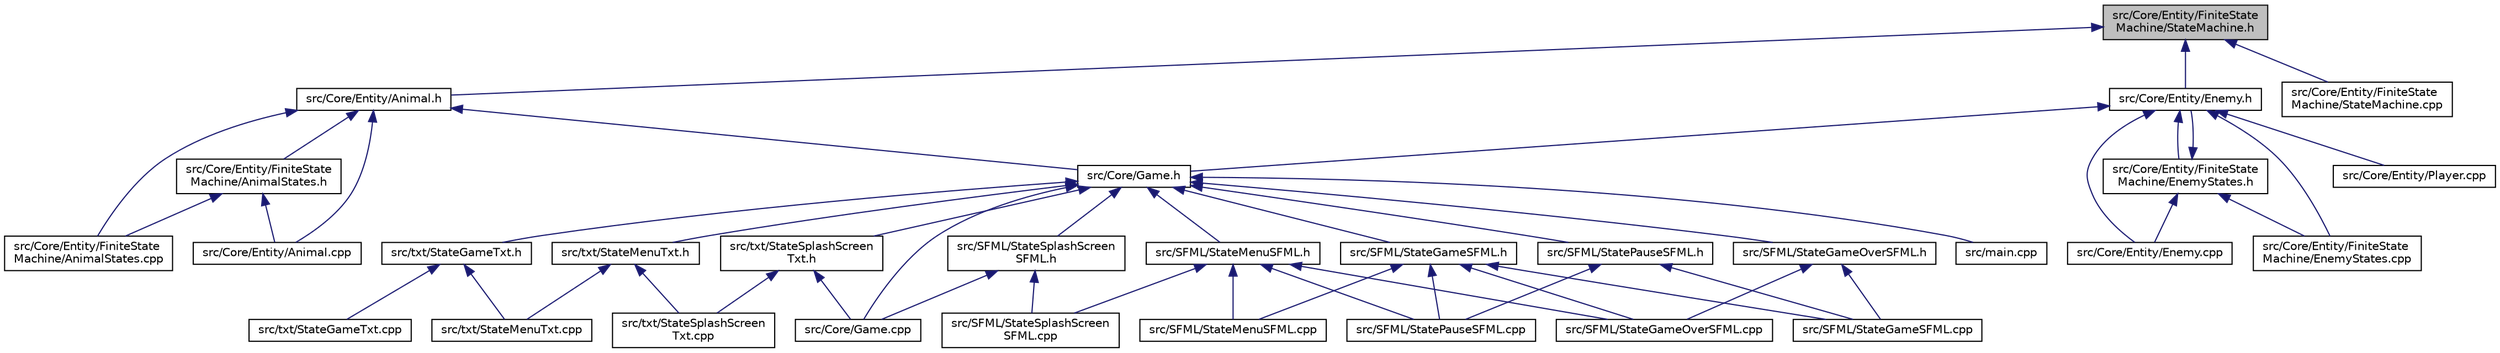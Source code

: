 digraph "src/Core/Entity/FiniteStateMachine/StateMachine.h"
{
 // LATEX_PDF_SIZE
  bgcolor="transparent";
  edge [fontname="Helvetica",fontsize="10",labelfontname="Helvetica",labelfontsize="10"];
  node [fontname="Helvetica",fontsize="10",shape=record];
  Node1 [label="src/Core/Entity/FiniteState\lMachine/StateMachine.h",height=0.2,width=0.4,color="black", fillcolor="grey75", style="filled", fontcolor="black",tooltip=" "];
  Node1 -> Node2 [dir="back",color="midnightblue",fontsize="10",style="solid",fontname="Helvetica"];
  Node2 [label="src/Core/Entity/Animal.h",height=0.2,width=0.4,color="black",URL="$Animal_8h.html",tooltip=" "];
  Node2 -> Node3 [dir="back",color="midnightblue",fontsize="10",style="solid",fontname="Helvetica"];
  Node3 [label="src/Core/Entity/Animal.cpp",height=0.2,width=0.4,color="black",URL="$Animal_8cpp.html",tooltip=" "];
  Node2 -> Node4 [dir="back",color="midnightblue",fontsize="10",style="solid",fontname="Helvetica"];
  Node4 [label="src/Core/Entity/FiniteState\lMachine/AnimalStates.cpp",height=0.2,width=0.4,color="black",URL="$AnimalStates_8cpp.html",tooltip=" "];
  Node2 -> Node5 [dir="back",color="midnightblue",fontsize="10",style="solid",fontname="Helvetica"];
  Node5 [label="src/Core/Entity/FiniteState\lMachine/AnimalStates.h",height=0.2,width=0.4,color="black",URL="$AnimalStates_8h.html",tooltip=" "];
  Node5 -> Node3 [dir="back",color="midnightblue",fontsize="10",style="solid",fontname="Helvetica"];
  Node5 -> Node4 [dir="back",color="midnightblue",fontsize="10",style="solid",fontname="Helvetica"];
  Node2 -> Node6 [dir="back",color="midnightblue",fontsize="10",style="solid",fontname="Helvetica"];
  Node6 [label="src/Core/Game.h",height=0.2,width=0.4,color="black",URL="$Game_8h.html",tooltip=" "];
  Node6 -> Node7 [dir="back",color="midnightblue",fontsize="10",style="solid",fontname="Helvetica"];
  Node7 [label="src/Core/Game.cpp",height=0.2,width=0.4,color="black",URL="$Game_8cpp.html",tooltip=" "];
  Node6 -> Node8 [dir="back",color="midnightblue",fontsize="10",style="solid",fontname="Helvetica"];
  Node8 [label="src/main.cpp",height=0.2,width=0.4,color="black",URL="$main_8cpp.html",tooltip=" "];
  Node6 -> Node9 [dir="back",color="midnightblue",fontsize="10",style="solid",fontname="Helvetica"];
  Node9 [label="src/SFML/StateGameOverSFML.h",height=0.2,width=0.4,color="black",URL="$StateGameOverSFML_8h.html",tooltip=" "];
  Node9 -> Node10 [dir="back",color="midnightblue",fontsize="10",style="solid",fontname="Helvetica"];
  Node10 [label="src/SFML/StateGameOverSFML.cpp",height=0.2,width=0.4,color="black",URL="$StateGameOverSFML_8cpp.html",tooltip=" "];
  Node9 -> Node11 [dir="back",color="midnightblue",fontsize="10",style="solid",fontname="Helvetica"];
  Node11 [label="src/SFML/StateGameSFML.cpp",height=0.2,width=0.4,color="black",URL="$StateGameSFML_8cpp.html",tooltip=" "];
  Node6 -> Node12 [dir="back",color="midnightblue",fontsize="10",style="solid",fontname="Helvetica"];
  Node12 [label="src/SFML/StateGameSFML.h",height=0.2,width=0.4,color="black",URL="$StateGameSFML_8h.html",tooltip=" "];
  Node12 -> Node10 [dir="back",color="midnightblue",fontsize="10",style="solid",fontname="Helvetica"];
  Node12 -> Node11 [dir="back",color="midnightblue",fontsize="10",style="solid",fontname="Helvetica"];
  Node12 -> Node13 [dir="back",color="midnightblue",fontsize="10",style="solid",fontname="Helvetica"];
  Node13 [label="src/SFML/StateMenuSFML.cpp",height=0.2,width=0.4,color="black",URL="$StateMenuSFML_8cpp.html",tooltip=" "];
  Node12 -> Node14 [dir="back",color="midnightblue",fontsize="10",style="solid",fontname="Helvetica"];
  Node14 [label="src/SFML/StatePauseSFML.cpp",height=0.2,width=0.4,color="black",URL="$StatePauseSFML_8cpp.html",tooltip=" "];
  Node6 -> Node15 [dir="back",color="midnightblue",fontsize="10",style="solid",fontname="Helvetica"];
  Node15 [label="src/SFML/StateMenuSFML.h",height=0.2,width=0.4,color="black",URL="$StateMenuSFML_8h.html",tooltip=" "];
  Node15 -> Node10 [dir="back",color="midnightblue",fontsize="10",style="solid",fontname="Helvetica"];
  Node15 -> Node13 [dir="back",color="midnightblue",fontsize="10",style="solid",fontname="Helvetica"];
  Node15 -> Node14 [dir="back",color="midnightblue",fontsize="10",style="solid",fontname="Helvetica"];
  Node15 -> Node16 [dir="back",color="midnightblue",fontsize="10",style="solid",fontname="Helvetica"];
  Node16 [label="src/SFML/StateSplashScreen\lSFML.cpp",height=0.2,width=0.4,color="black",URL="$StateSplashScreenSFML_8cpp.html",tooltip=" "];
  Node6 -> Node17 [dir="back",color="midnightblue",fontsize="10",style="solid",fontname="Helvetica"];
  Node17 [label="src/SFML/StatePauseSFML.h",height=0.2,width=0.4,color="black",URL="$StatePauseSFML_8h.html",tooltip=" "];
  Node17 -> Node11 [dir="back",color="midnightblue",fontsize="10",style="solid",fontname="Helvetica"];
  Node17 -> Node14 [dir="back",color="midnightblue",fontsize="10",style="solid",fontname="Helvetica"];
  Node6 -> Node18 [dir="back",color="midnightblue",fontsize="10",style="solid",fontname="Helvetica"];
  Node18 [label="src/SFML/StateSplashScreen\lSFML.h",height=0.2,width=0.4,color="black",URL="$StateSplashScreenSFML_8h.html",tooltip=" "];
  Node18 -> Node7 [dir="back",color="midnightblue",fontsize="10",style="solid",fontname="Helvetica"];
  Node18 -> Node16 [dir="back",color="midnightblue",fontsize="10",style="solid",fontname="Helvetica"];
  Node6 -> Node19 [dir="back",color="midnightblue",fontsize="10",style="solid",fontname="Helvetica"];
  Node19 [label="src/txt/StateGameTxt.h",height=0.2,width=0.4,color="black",URL="$StateGameTxt_8h.html",tooltip=" "];
  Node19 -> Node20 [dir="back",color="midnightblue",fontsize="10",style="solid",fontname="Helvetica"];
  Node20 [label="src/txt/StateGameTxt.cpp",height=0.2,width=0.4,color="black",URL="$StateGameTxt_8cpp.html",tooltip=" "];
  Node19 -> Node21 [dir="back",color="midnightblue",fontsize="10",style="solid",fontname="Helvetica"];
  Node21 [label="src/txt/StateMenuTxt.cpp",height=0.2,width=0.4,color="black",URL="$StateMenuTxt_8cpp.html",tooltip=" "];
  Node6 -> Node22 [dir="back",color="midnightblue",fontsize="10",style="solid",fontname="Helvetica"];
  Node22 [label="src/txt/StateMenuTxt.h",height=0.2,width=0.4,color="black",URL="$StateMenuTxt_8h.html",tooltip=" "];
  Node22 -> Node21 [dir="back",color="midnightblue",fontsize="10",style="solid",fontname="Helvetica"];
  Node22 -> Node23 [dir="back",color="midnightblue",fontsize="10",style="solid",fontname="Helvetica"];
  Node23 [label="src/txt/StateSplashScreen\lTxt.cpp",height=0.2,width=0.4,color="black",URL="$StateSplashScreenTxt_8cpp.html",tooltip=" "];
  Node6 -> Node24 [dir="back",color="midnightblue",fontsize="10",style="solid",fontname="Helvetica"];
  Node24 [label="src/txt/StateSplashScreen\lTxt.h",height=0.2,width=0.4,color="black",URL="$StateSplashScreenTxt_8h.html",tooltip=" "];
  Node24 -> Node7 [dir="back",color="midnightblue",fontsize="10",style="solid",fontname="Helvetica"];
  Node24 -> Node23 [dir="back",color="midnightblue",fontsize="10",style="solid",fontname="Helvetica"];
  Node1 -> Node25 [dir="back",color="midnightblue",fontsize="10",style="solid",fontname="Helvetica"];
  Node25 [label="src/Core/Entity/Enemy.h",height=0.2,width=0.4,color="black",URL="$Enemy_8h.html",tooltip=" "];
  Node25 -> Node26 [dir="back",color="midnightblue",fontsize="10",style="solid",fontname="Helvetica"];
  Node26 [label="src/Core/Entity/Enemy.cpp",height=0.2,width=0.4,color="black",URL="$Enemy_8cpp.html",tooltip=" "];
  Node25 -> Node27 [dir="back",color="midnightblue",fontsize="10",style="solid",fontname="Helvetica"];
  Node27 [label="src/Core/Entity/FiniteState\lMachine/EnemyStates.cpp",height=0.2,width=0.4,color="black",URL="$EnemyStates_8cpp.html",tooltip=" "];
  Node25 -> Node28 [dir="back",color="midnightblue",fontsize="10",style="solid",fontname="Helvetica"];
  Node28 [label="src/Core/Entity/FiniteState\lMachine/EnemyStates.h",height=0.2,width=0.4,color="black",URL="$EnemyStates_8h.html",tooltip=" "];
  Node28 -> Node26 [dir="back",color="midnightblue",fontsize="10",style="solid",fontname="Helvetica"];
  Node28 -> Node25 [dir="back",color="midnightblue",fontsize="10",style="solid",fontname="Helvetica"];
  Node28 -> Node27 [dir="back",color="midnightblue",fontsize="10",style="solid",fontname="Helvetica"];
  Node25 -> Node29 [dir="back",color="midnightblue",fontsize="10",style="solid",fontname="Helvetica"];
  Node29 [label="src/Core/Entity/Player.cpp",height=0.2,width=0.4,color="black",URL="$Player_8cpp.html",tooltip=" "];
  Node25 -> Node6 [dir="back",color="midnightblue",fontsize="10",style="solid",fontname="Helvetica"];
  Node1 -> Node30 [dir="back",color="midnightblue",fontsize="10",style="solid",fontname="Helvetica"];
  Node30 [label="src/Core/Entity/FiniteState\lMachine/StateMachine.cpp",height=0.2,width=0.4,color="black",URL="$StateMachine_8cpp.html",tooltip=" "];
}
